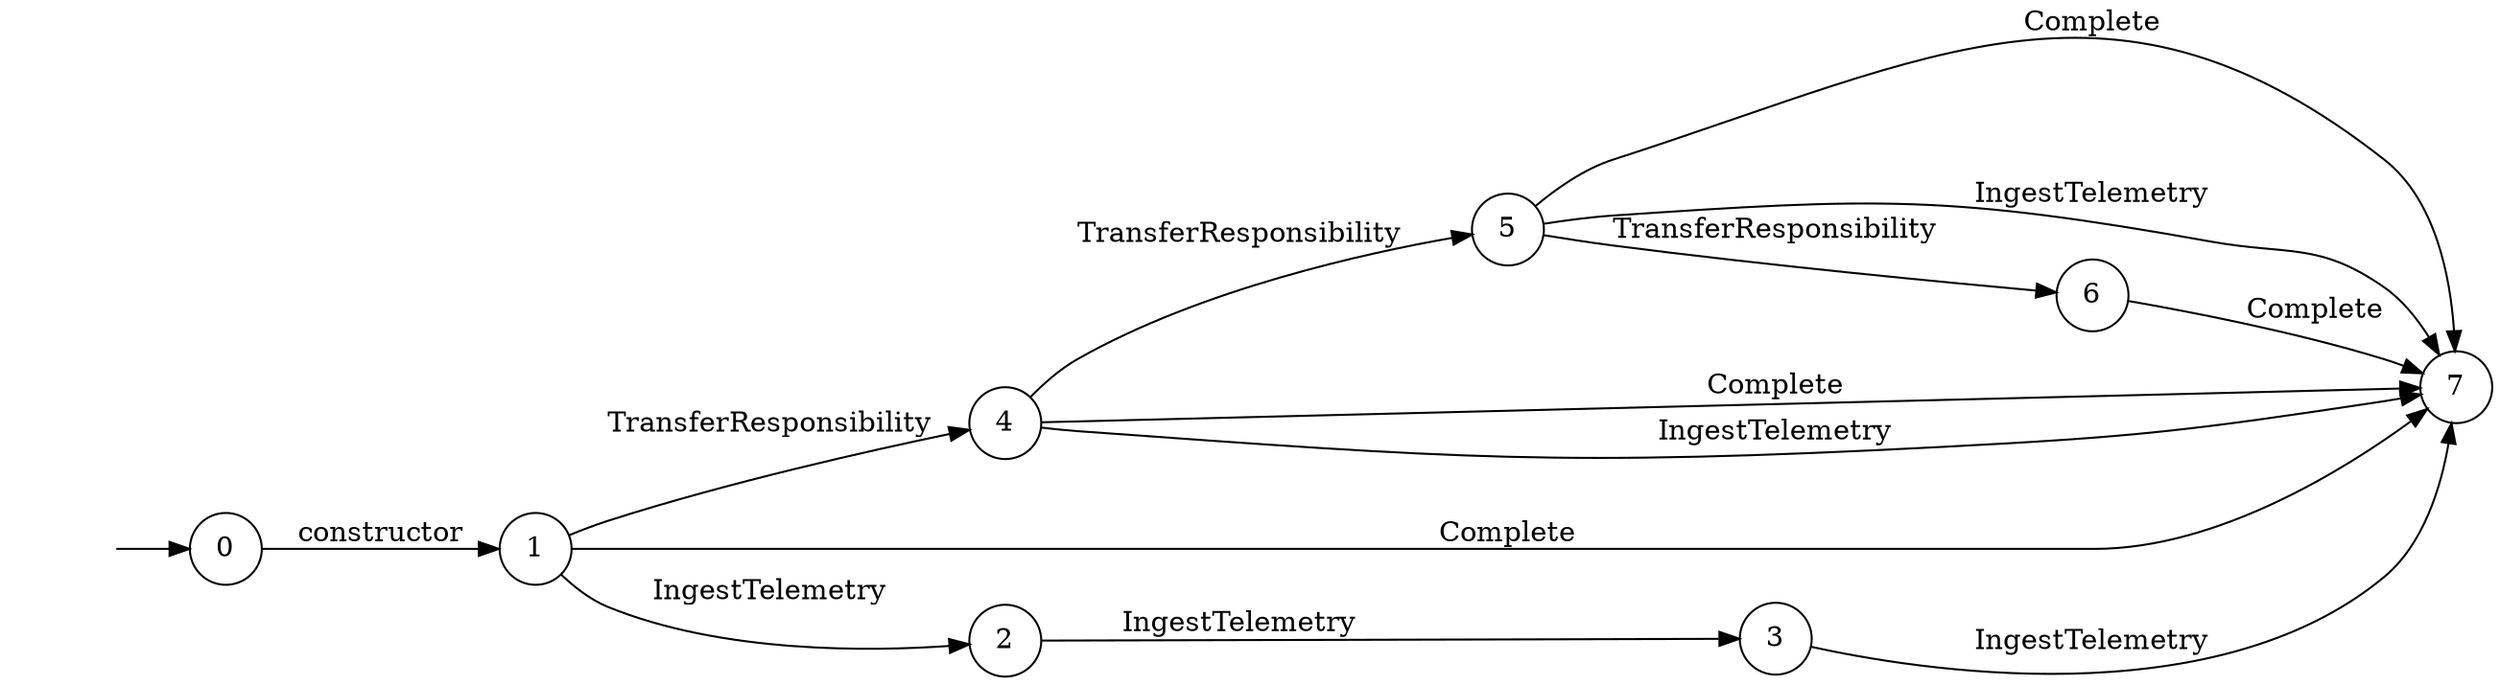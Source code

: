 digraph "Dapp-Automata-data/fuzzer/testnetdata-model-rq1-fix/RefrigeratedTransportation/SEKT-2" {
	graph [rankdir=LR]
	"" [label="" shape=plaintext]
	4 [label=4 shape=circle]
	5 [label=5 shape=circle]
	7 [label=7 shape=circle]
	3 [label=3 shape=circle]
	6 [label=6 shape=circle]
	0 [label=0 shape=circle]
	2 [label=2 shape=circle]
	1 [label=1 shape=circle]
	"" -> 0 [label=""]
	0 -> 1 [label=constructor]
	1 -> 2 [label=IngestTelemetry]
	1 -> 4 [label=TransferResponsibility]
	1 -> 7 [label=Complete]
	2 -> 3 [label=IngestTelemetry]
	4 -> 5 [label=TransferResponsibility]
	4 -> 7 [label=Complete]
	4 -> 7 [label=IngestTelemetry]
	5 -> 6 [label=TransferResponsibility]
	5 -> 7 [label=Complete]
	5 -> 7 [label=IngestTelemetry]
	3 -> 7 [label=IngestTelemetry]
	6 -> 7 [label=Complete]
}
